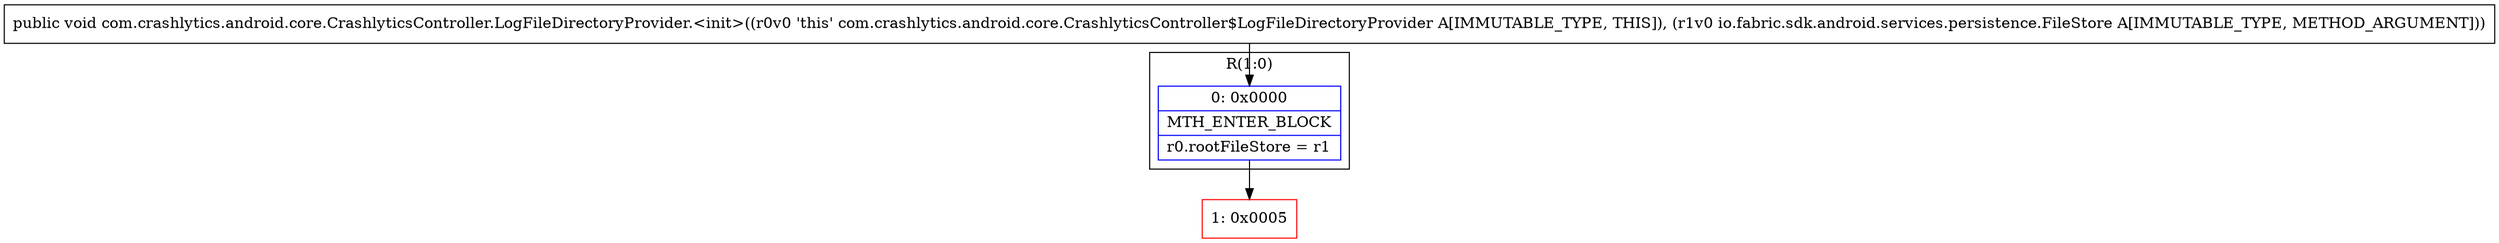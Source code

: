 digraph "CFG forcom.crashlytics.android.core.CrashlyticsController.LogFileDirectoryProvider.\<init\>(Lio\/fabric\/sdk\/android\/services\/persistence\/FileStore;)V" {
subgraph cluster_Region_1823227315 {
label = "R(1:0)";
node [shape=record,color=blue];
Node_0 [shape=record,label="{0\:\ 0x0000|MTH_ENTER_BLOCK\l|r0.rootFileStore = r1\l}"];
}
Node_1 [shape=record,color=red,label="{1\:\ 0x0005}"];
MethodNode[shape=record,label="{public void com.crashlytics.android.core.CrashlyticsController.LogFileDirectoryProvider.\<init\>((r0v0 'this' com.crashlytics.android.core.CrashlyticsController$LogFileDirectoryProvider A[IMMUTABLE_TYPE, THIS]), (r1v0 io.fabric.sdk.android.services.persistence.FileStore A[IMMUTABLE_TYPE, METHOD_ARGUMENT])) }"];
MethodNode -> Node_0;
Node_0 -> Node_1;
}

